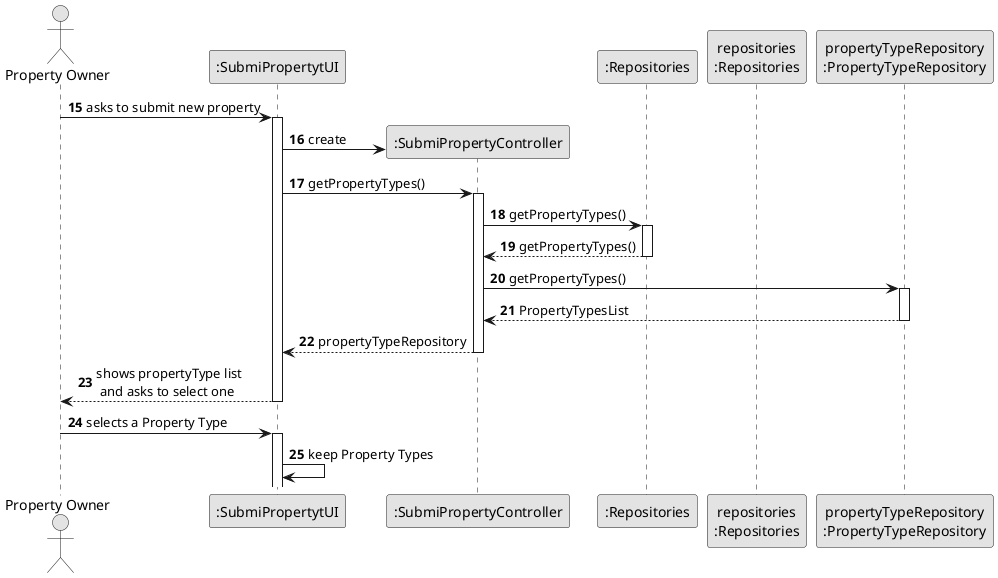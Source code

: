 @startuml
skinparam monochrome true
skinparam packageStyle rectangle
skinparam shadowing false



'hide footbox
actor "Property Owner" as User
participant ":SubmiPropertytUI" as UI_SP
participant ":SubmiPropertyController" as CTRL_SP

participant ":Repositories" as RepositorySingleton
participant "repositories\n:Repositories" as PLAT
participant "propertyTypeRepository\n:PropertyTypeRepository" as propertyTypeRepository

autonumber 15
    User -> UI_SP : asks to submit new property
        activate UI_SP

'    UI_SP --> User:  creates new property
            'create CTRL
        UI_SP -> CTRL_SP** : create

'   UI --> User : requests data (Property Type)

        UI_SP  ->  CTRL_SP : getPropertyTypes()
            activate CTRL_SP

            CTRL_SP  ->  RepositorySingleton : getPropertyTypes()
                activate RepositorySingleton

                RepositorySingleton --> CTRL_SP: getPropertyTypes()
                deactivate RepositorySingleton

            CTRL_SP -> propertyTypeRepository : getPropertyTypes()
                activate propertyTypeRepository

                propertyTypeRepository --> CTRL_SP : PropertyTypesList
                deactivate propertyTypeRepository

            CTRL_SP --> UI_SP : propertyTypeRepository
                deactivate CTRL_SP


            UI_SP --> User : shows propertyType list\n and asks to select one
            deactivate UI_SP

    User -> UI_SP : selects a Property Type
            activate UI_SP

            UI_SP  ->  UI_SP: keep Property Types

@enduml